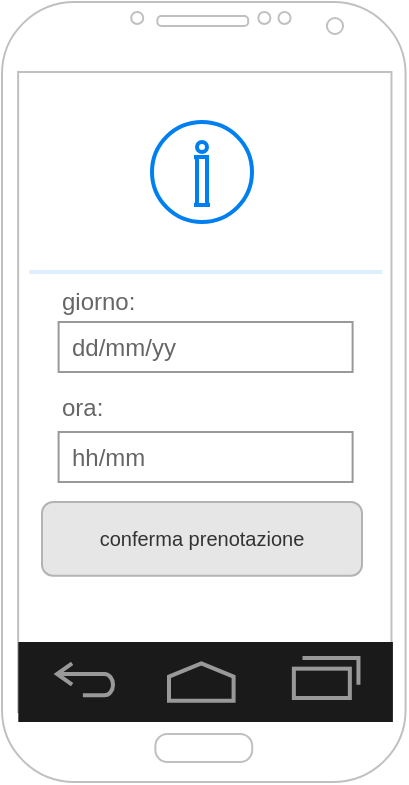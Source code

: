 <mxfile version="14.4.3" type="device"><diagram id="HlmZKzT5S6nG0YHLYdqq" name="Pagina-1"><mxGraphModel dx="852" dy="534" grid="1" gridSize="10" guides="1" tooltips="1" connect="1" arrows="1" fold="1" page="1" pageScale="1" pageWidth="827" pageHeight="1169" math="0" shadow="0"><root><mxCell id="0"/><mxCell id="1" parent="0"/><mxCell id="PbB7tAQDUUkaXITVQ8EN-1" value="" style="verticalLabelPosition=bottom;verticalAlign=top;html=1;shadow=0;dashed=0;strokeWidth=1;shape=mxgraph.android.phone2;strokeColor=#c0c0c0;" vertex="1" parent="1"><mxGeometry x="60" y="40" width="201.8" height="390" as="geometry"/></mxCell><mxCell id="PbB7tAQDUUkaXITVQ8EN-2" value="conferma prenotazione" style="rounded=1;html=1;shadow=0;dashed=0;whiteSpace=wrap;fontSize=10;fillColor=#E6E6E6;align=center;strokeColor=#B3B3B3;fontColor=#333333;" vertex="1" parent="1"><mxGeometry x="80" y="290" width="160" height="36.88" as="geometry"/></mxCell><mxCell id="PbB7tAQDUUkaXITVQ8EN-3" value="" style="verticalLabelPosition=bottom;verticalAlign=top;html=1;shadow=0;dashed=0;strokeWidth=2;shape=mxgraph.android.navigation_bar_1;fillColor=#1A1A1A;strokeColor=#999999;" vertex="1" parent="1"><mxGeometry x="68.15" y="360" width="187.3" height="40" as="geometry"/></mxCell><mxCell id="PbB7tAQDUUkaXITVQ8EN-4" value="" style="shape=line;strokeColor=#ddeeff;strokeWidth=2;html=1;resizeWidth=1;" vertex="1" parent="1"><mxGeometry x="73.6" y="170" width="176.4" height="10" as="geometry"/></mxCell><mxCell id="PbB7tAQDUUkaXITVQ8EN-5" value="giorno:" style="strokeWidth=1;shadow=0;dashed=0;align=center;html=1;shape=mxgraph.mockup.forms.anchor;fontSize=12;fontColor=#666666;align=left;resizeWidth=1;spacingLeft=0;" vertex="1" parent="1"><mxGeometry x="88.3" y="180" width="98.0" height="20" as="geometry"/></mxCell><mxCell id="PbB7tAQDUUkaXITVQ8EN-6" value="dd/mm/yy" style="strokeWidth=1;shadow=0;dashed=0;align=center;html=1;shape=mxgraph.mockup.forms.rrect;rSize=0;strokeColor=#999999;fontColor=#666666;align=left;spacingLeft=5;resizeWidth=1;" vertex="1" parent="1"><mxGeometry x="88.3" y="200" width="147" height="25" as="geometry"/></mxCell><mxCell id="PbB7tAQDUUkaXITVQ8EN-7" value="ora:" style="strokeWidth=1;shadow=0;dashed=0;align=center;html=1;shape=mxgraph.mockup.forms.anchor;fontSize=12;fontColor=#666666;align=left;resizeWidth=1;spacingLeft=0;" vertex="1" parent="1"><mxGeometry x="88.3" y="230" width="98" height="25" as="geometry"/></mxCell><mxCell id="PbB7tAQDUUkaXITVQ8EN-8" value="hh/mm" style="strokeWidth=1;shadow=0;dashed=0;align=center;html=1;shape=mxgraph.mockup.forms.rrect;rSize=0;strokeColor=#999999;fontColor=#666666;align=left;spacingLeft=5;resizeWidth=1;" vertex="1" parent="1"><mxGeometry x="88.3" y="255" width="147" height="25" as="geometry"/></mxCell><mxCell id="PbB7tAQDUUkaXITVQ8EN-10" value="" style="html=1;verticalLabelPosition=bottom;align=center;labelBackgroundColor=#ffffff;verticalAlign=top;strokeWidth=2;strokeColor=#0080F0;shadow=0;dashed=0;shape=mxgraph.ios7.icons.info;" vertex="1" parent="1"><mxGeometry x="135" y="100" width="50" height="50" as="geometry"/></mxCell></root></mxGraphModel></diagram></mxfile>